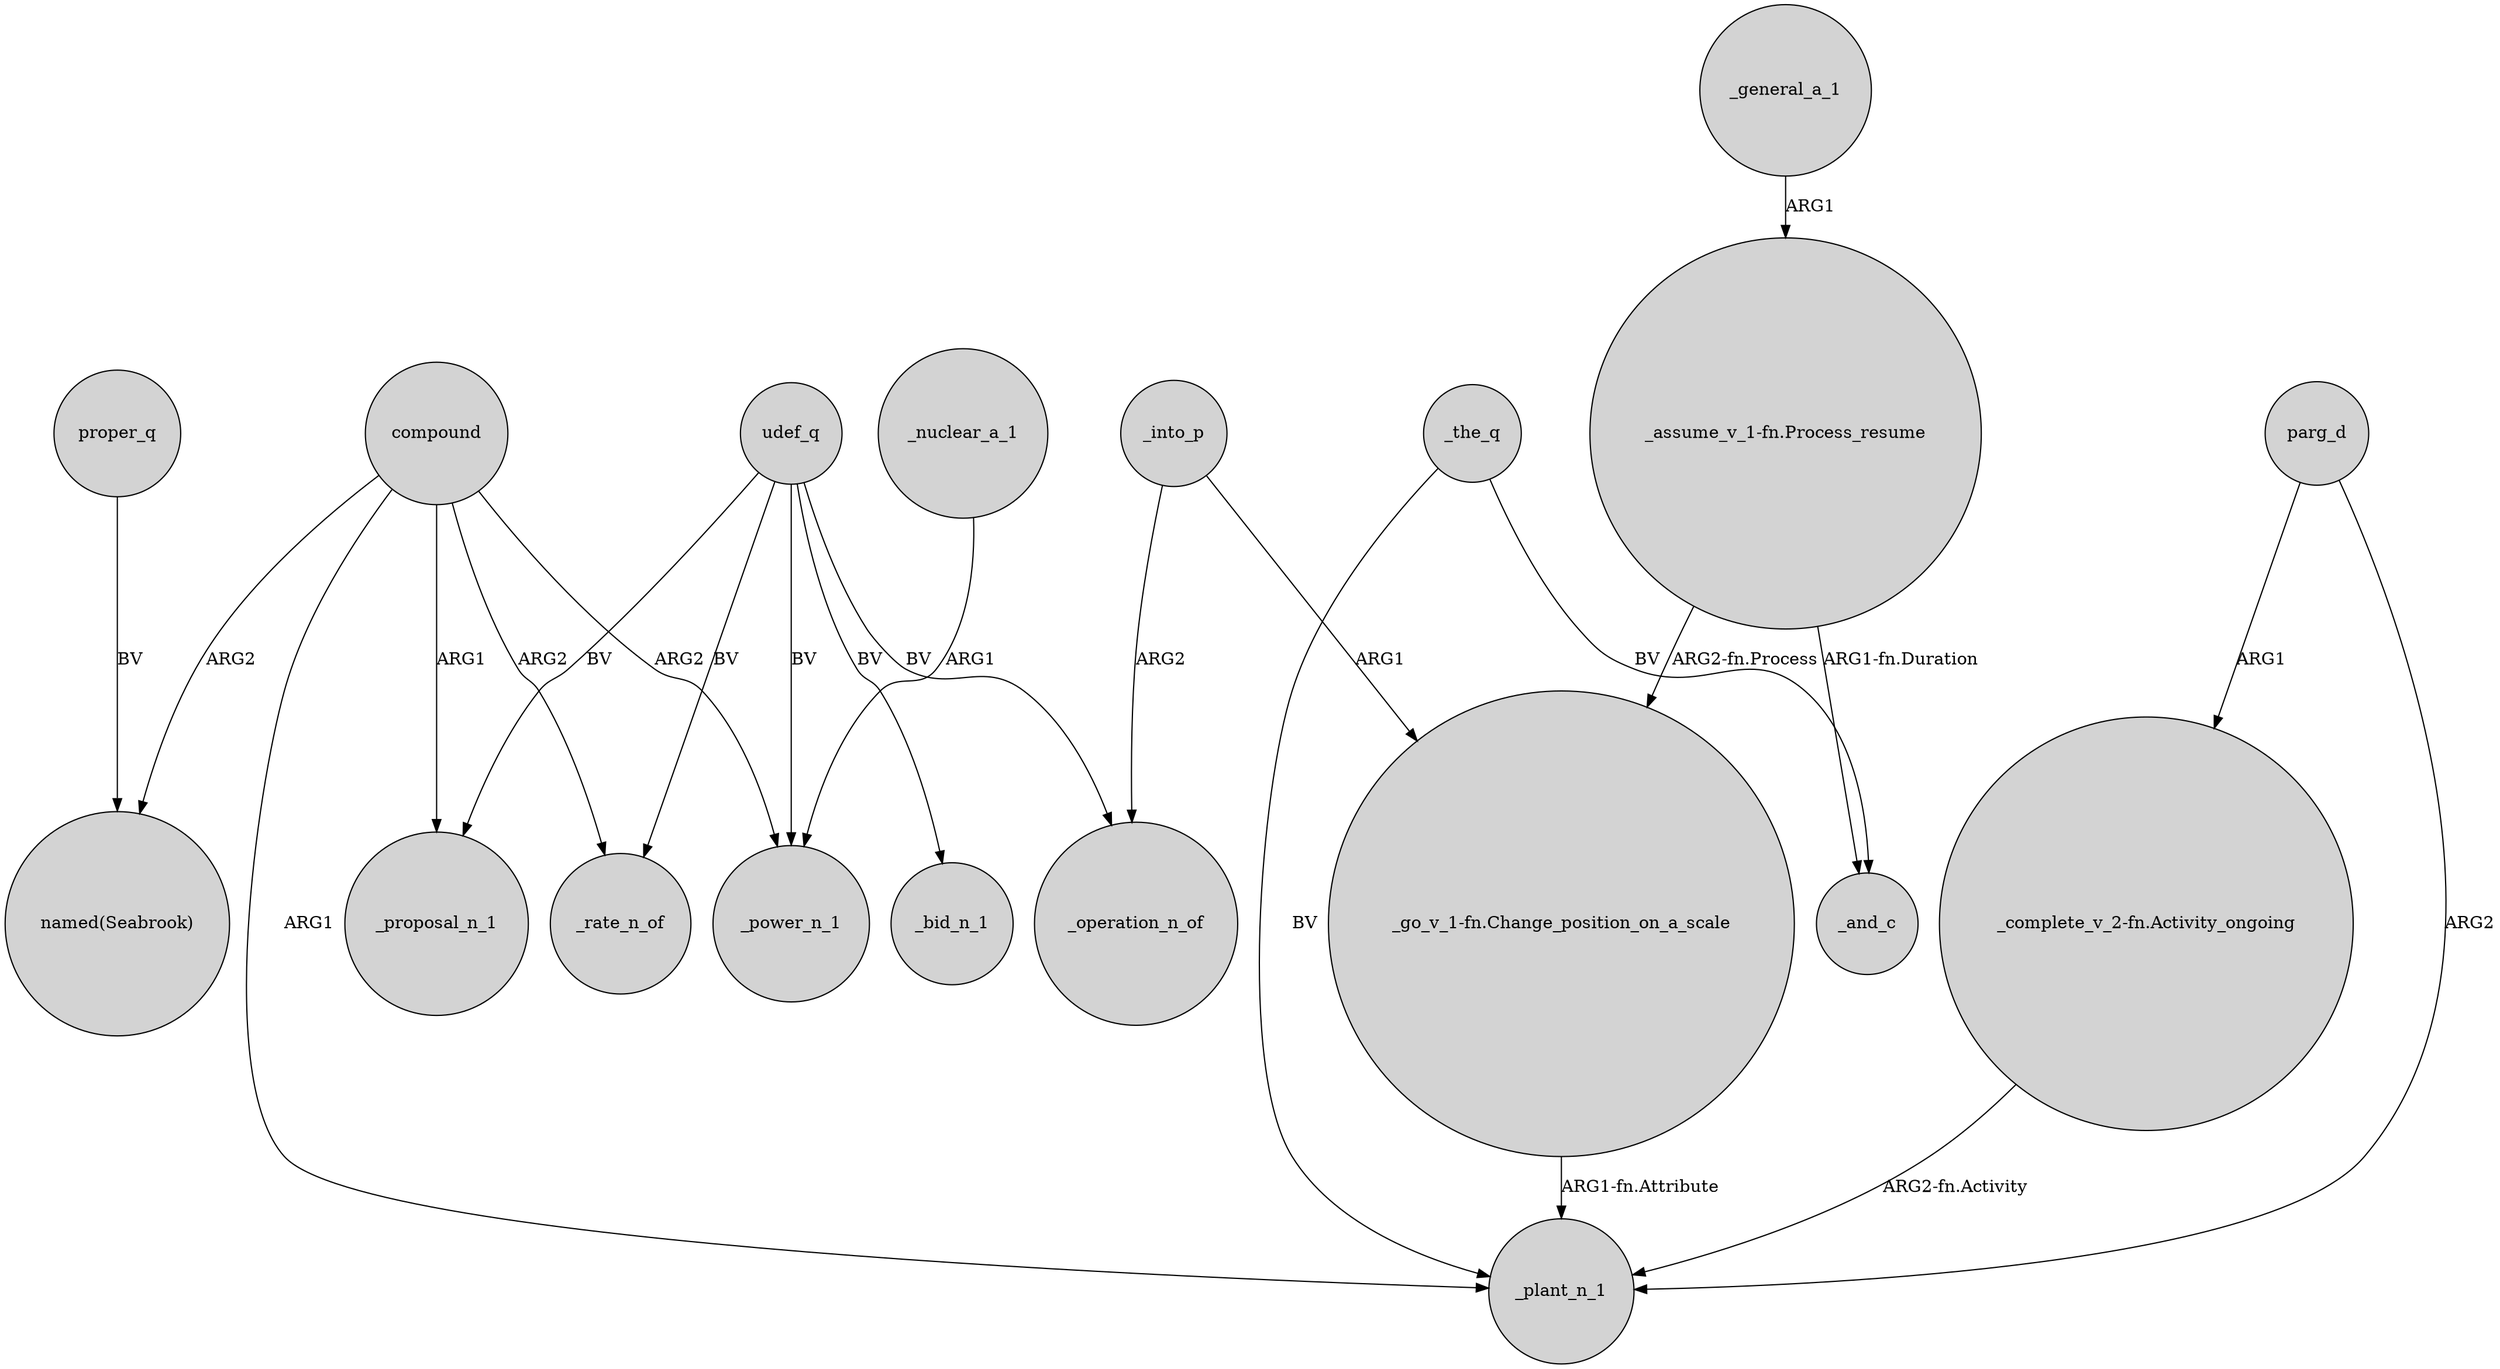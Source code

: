 digraph {
	node [shape=circle style=filled]
	compound -> _proposal_n_1 [label=ARG1]
	_the_q -> _and_c [label=BV]
	compound -> "named(Seabrook)" [label=ARG2]
	udef_q -> _bid_n_1 [label=BV]
	_into_p -> _operation_n_of [label=ARG2]
	_nuclear_a_1 -> _power_n_1 [label=ARG1]
	proper_q -> "named(Seabrook)" [label=BV]
	udef_q -> _rate_n_of [label=BV]
	"_assume_v_1-fn.Process_resume" -> _and_c [label="ARG1-fn.Duration"]
	compound -> _power_n_1 [label=ARG2]
	"_complete_v_2-fn.Activity_ongoing" -> _plant_n_1 [label="ARG2-fn.Activity"]
	parg_d -> "_complete_v_2-fn.Activity_ongoing" [label=ARG1]
	parg_d -> _plant_n_1 [label=ARG2]
	compound -> _rate_n_of [label=ARG2]
	"_assume_v_1-fn.Process_resume" -> "_go_v_1-fn.Change_position_on_a_scale" [label="ARG2-fn.Process"]
	_into_p -> "_go_v_1-fn.Change_position_on_a_scale" [label=ARG1]
	udef_q -> _operation_n_of [label=BV]
	"_go_v_1-fn.Change_position_on_a_scale" -> _plant_n_1 [label="ARG1-fn.Attribute"]
	_general_a_1 -> "_assume_v_1-fn.Process_resume" [label=ARG1]
	compound -> _plant_n_1 [label=ARG1]
	udef_q -> _proposal_n_1 [label=BV]
	udef_q -> _power_n_1 [label=BV]
	_the_q -> _plant_n_1 [label=BV]
}
